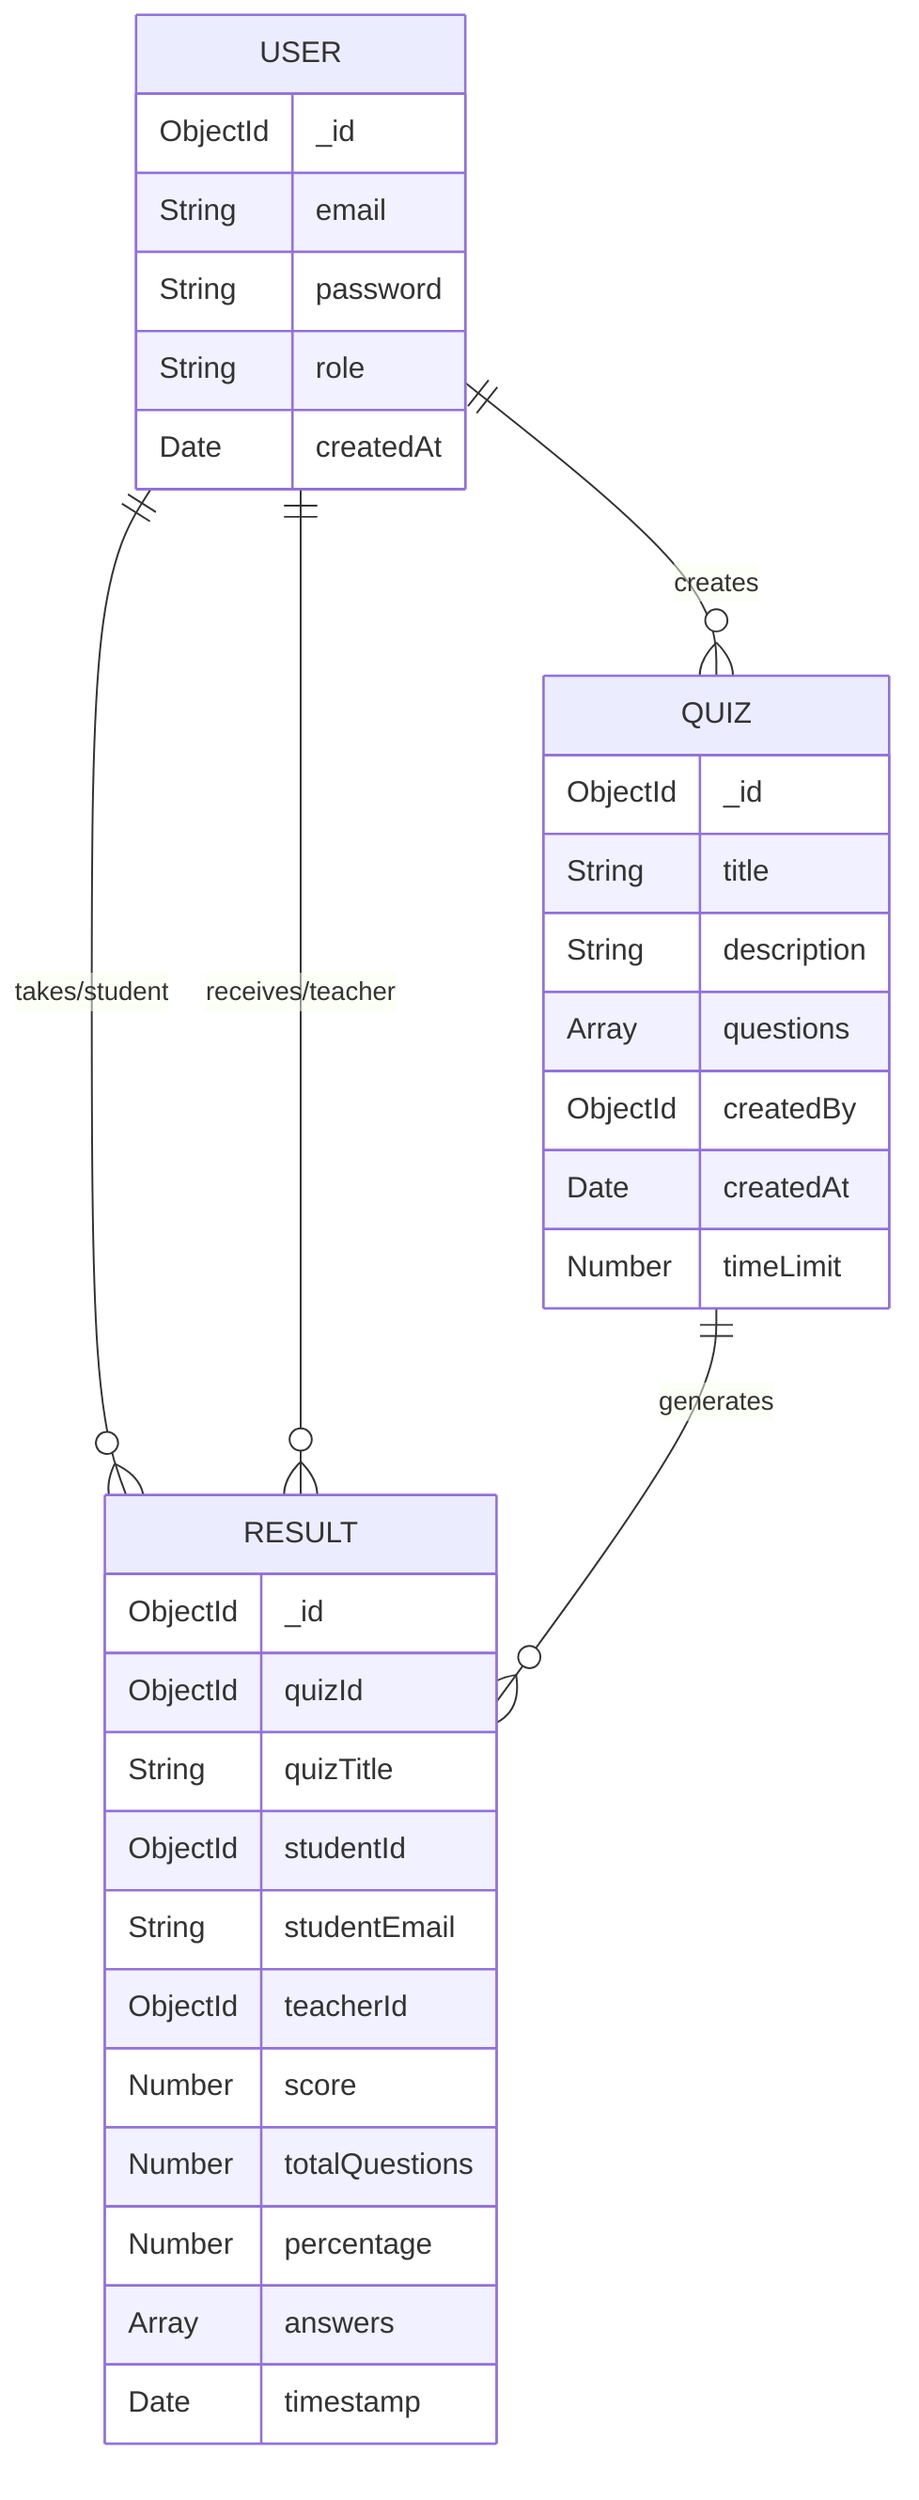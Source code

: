 erDiagram
    USER {
        ObjectId _id
        String email
        String password
        String role
        Date createdAt
    }
    
    QUIZ {
        ObjectId _id
        String title
        String description
        Array questions
        ObjectId createdBy
        Date createdAt
        Number timeLimit
    }
    
    RESULT {
        ObjectId _id
        ObjectId quizId
        String quizTitle
        ObjectId studentId
        String studentEmail
        ObjectId teacherId
        Number score
        Number totalQuestions
        Number percentage
        Array answers
        Date timestamp
    }
    
    USER ||--o{ QUIZ : "creates"
    USER ||--o{ RESULT : "takes/student"
    USER ||--o{ RESULT : "receives/teacher"
    QUIZ ||--o{ RESULT : "generates"